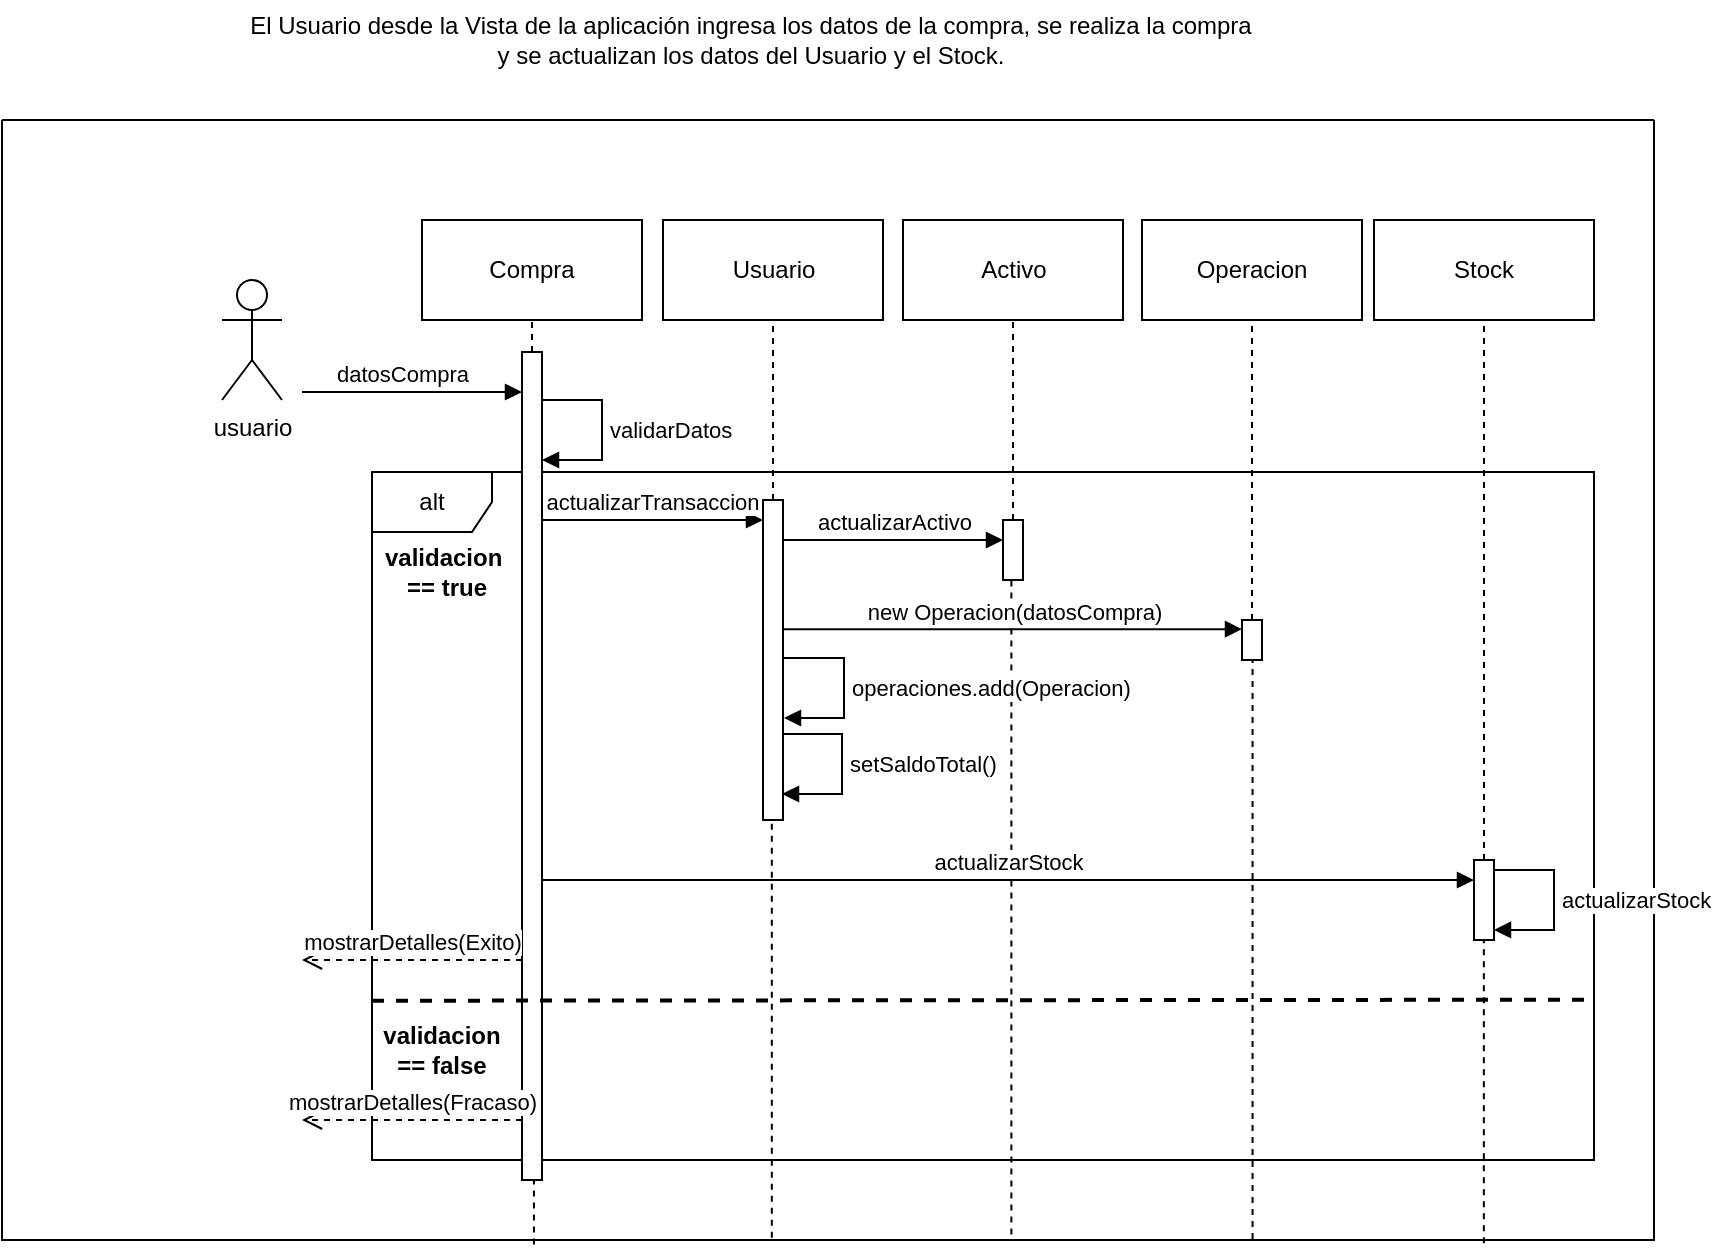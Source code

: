 <mxfile version="24.7.14">
  <diagram name="Página-1" id="iXR54DhRc3VHNnKgWPOs">
    <mxGraphModel dx="1426" dy="-380" grid="1" gridSize="10" guides="1" tooltips="1" connect="1" arrows="1" fold="1" page="1" pageScale="1" pageWidth="827" pageHeight="1169" math="0" shadow="0">
      <root>
        <mxCell id="0" />
        <mxCell id="1" parent="0" />
        <mxCell id="Cv3MLdO457S3XhwVmylq-1" value="alt" style="shape=umlFrame;whiteSpace=wrap;html=1;pointerEvents=0;" parent="1" vertex="1">
          <mxGeometry x="185" y="1405" width="611" height="344" as="geometry" />
        </mxCell>
        <mxCell id="Cv3MLdO457S3XhwVmylq-2" value="datosCompra" style="html=1;verticalAlign=bottom;endArrow=block;curved=0;rounded=0;" parent="1" target="Cv3MLdO457S3XhwVmylq-15" edge="1">
          <mxGeometry x="-0.011" width="80" relative="1" as="geometry">
            <mxPoint x="160" y="1365" as="sourcePoint" />
            <mxPoint x="220" y="1365" as="targetPoint" />
            <Array as="points">
              <mxPoint x="150" y="1365" />
            </Array>
            <mxPoint as="offset" />
          </mxGeometry>
        </mxCell>
        <mxCell id="Cv3MLdO457S3XhwVmylq-3" value="" style="endArrow=none;dashed=1;html=1;rounded=0;entryX=0.5;entryY=1;entryDx=0;entryDy=0;" parent="1" source="Cv3MLdO457S3XhwVmylq-15" target="Cv3MLdO457S3XhwVmylq-27" edge="1">
          <mxGeometry width="50" height="50" relative="1" as="geometry">
            <mxPoint x="264.52" y="1345" as="sourcePoint" />
            <mxPoint x="265" y="1329" as="targetPoint" />
          </mxGeometry>
        </mxCell>
        <mxCell id="Cv3MLdO457S3XhwVmylq-4" value="" style="endArrow=none;dashed=1;html=1;rounded=0;entryX=0.5;entryY=1;entryDx=0;entryDy=0;" parent="1" source="Cv3MLdO457S3XhwVmylq-30" target="Cv3MLdO457S3XhwVmylq-28" edge="1">
          <mxGeometry width="50" height="50" relative="1" as="geometry">
            <mxPoint x="384.62" y="1355" as="sourcePoint" />
            <mxPoint x="384.62" y="1305" as="targetPoint" />
          </mxGeometry>
        </mxCell>
        <mxCell id="Cv3MLdO457S3XhwVmylq-5" value="" style="endArrow=none;dashed=1;html=1;rounded=0;entryX=0.5;entryY=1;entryDx=0;entryDy=0;" parent="1" source="Cv3MLdO457S3XhwVmylq-10" target="Cv3MLdO457S3XhwVmylq-29" edge="1">
          <mxGeometry width="50" height="50" relative="1" as="geometry">
            <mxPoint x="509.73" y="1435" as="sourcePoint" />
            <mxPoint x="509.73" y="1295" as="targetPoint" />
          </mxGeometry>
        </mxCell>
        <mxCell id="Cv3MLdO457S3XhwVmylq-6" value="" style="endArrow=none;dashed=1;html=1;rounded=0;exitX=0.466;exitY=0.998;exitDx=0;exitDy=0;exitPerimeter=0;" parent="1" source="Cv3MLdO457S3XhwVmylq-7" target="Cv3MLdO457S3XhwVmylq-30" edge="1">
          <mxGeometry width="50" height="50" relative="1" as="geometry">
            <mxPoint x="386" y="1789" as="sourcePoint" />
            <mxPoint x="384.62" y="1565" as="targetPoint" />
          </mxGeometry>
        </mxCell>
        <mxCell id="Cv3MLdO457S3XhwVmylq-7" value="" style="swimlane;startSize=0;container=0;" parent="1" vertex="1">
          <mxGeometry y="1229" width="826" height="560" as="geometry" />
        </mxCell>
        <mxCell id="Cv3MLdO457S3XhwVmylq-9" value="actualizarActivo" style="html=1;verticalAlign=bottom;endArrow=block;curved=0;rounded=0;" parent="Cv3MLdO457S3XhwVmylq-7" edge="1">
          <mxGeometry width="80" relative="1" as="geometry">
            <mxPoint x="390.5" y="210.0" as="sourcePoint" />
            <mxPoint x="500.5" y="210.0" as="targetPoint" />
          </mxGeometry>
        </mxCell>
        <mxCell id="Cv3MLdO457S3XhwVmylq-10" value="" style="html=1;points=[[0,0,0,0,5],[0,1,0,0,-5],[1,0,0,0,5],[1,1,0,0,-5]];perimeter=orthogonalPerimeter;outlineConnect=0;targetShapes=umlLifeline;portConstraint=eastwest;newEdgeStyle={&quot;curved&quot;:0,&quot;rounded&quot;:0};" parent="Cv3MLdO457S3XhwVmylq-7" vertex="1">
          <mxGeometry x="500.5" y="200" width="10" height="30" as="geometry" />
        </mxCell>
        <mxCell id="Cv3MLdO457S3XhwVmylq-11" value="" style="endArrow=none;dashed=1;html=1;rounded=0;exitX=0.611;exitY=0.995;exitDx=0;exitDy=0;exitPerimeter=0;" parent="Cv3MLdO457S3XhwVmylq-7" source="Cv3MLdO457S3XhwVmylq-7" target="Cv3MLdO457S3XhwVmylq-10" edge="1">
          <mxGeometry width="50" height="50" relative="1" as="geometry">
            <mxPoint x="505.12" y="566" as="sourcePoint" />
            <mxPoint x="505.12" y="346" as="targetPoint" />
          </mxGeometry>
        </mxCell>
        <mxCell id="Cv3MLdO457S3XhwVmylq-12" value="actualizarTransaccion" style="html=1;verticalAlign=bottom;endArrow=block;curved=0;rounded=0;" parent="Cv3MLdO457S3XhwVmylq-7" edge="1">
          <mxGeometry width="80" relative="1" as="geometry">
            <mxPoint x="269.5" y="200" as="sourcePoint" />
            <mxPoint x="380.5" y="200" as="targetPoint" />
          </mxGeometry>
        </mxCell>
        <mxCell id="Cv3MLdO457S3XhwVmylq-13" value="validarDatos" style="html=1;align=left;spacingLeft=2;endArrow=block;rounded=0;edgeStyle=orthogonalEdgeStyle;curved=0;rounded=0;" parent="Cv3MLdO457S3XhwVmylq-7" target="Cv3MLdO457S3XhwVmylq-15" edge="1">
          <mxGeometry relative="1" as="geometry">
            <mxPoint x="270" y="140" as="sourcePoint" />
            <Array as="points">
              <mxPoint x="300" y="140" />
              <mxPoint x="300" y="170" />
            </Array>
            <mxPoint x="275" y="170" as="targetPoint" />
          </mxGeometry>
        </mxCell>
        <mxCell id="Cv3MLdO457S3XhwVmylq-14" value="&lt;b&gt;validacion == false&lt;/b&gt;" style="text;html=1;align=center;verticalAlign=middle;whiteSpace=wrap;rounded=0;" parent="Cv3MLdO457S3XhwVmylq-7" vertex="1">
          <mxGeometry x="185" y="450" width="70" height="30" as="geometry" />
        </mxCell>
        <mxCell id="Cv3MLdO457S3XhwVmylq-15" value="" style="html=1;points=[[0,0,0,0,5],[0,1,0,0,-5],[1,0,0,0,5],[1,1,0,0,-5]];perimeter=orthogonalPerimeter;outlineConnect=0;targetShapes=umlLifeline;portConstraint=eastwest;newEdgeStyle={&quot;curved&quot;:0,&quot;rounded&quot;:0};" parent="Cv3MLdO457S3XhwVmylq-7" vertex="1">
          <mxGeometry x="260" y="116" width="10" height="414" as="geometry" />
        </mxCell>
        <mxCell id="Cv3MLdO457S3XhwVmylq-16" value="" style="endArrow=none;dashed=1;html=1;rounded=0;exitX=0.322;exitY=1.004;exitDx=0;exitDy=0;exitPerimeter=0;" parent="Cv3MLdO457S3XhwVmylq-7" source="Cv3MLdO457S3XhwVmylq-7" target="Cv3MLdO457S3XhwVmylq-15" edge="1">
          <mxGeometry width="50" height="50" relative="1" as="geometry">
            <mxPoint x="263.62" y="703" as="sourcePoint" />
            <mxPoint x="263.62" y="483" as="targetPoint" />
          </mxGeometry>
        </mxCell>
        <mxCell id="Cv3MLdO457S3XhwVmylq-17" value="" style="endArrow=none;dashed=1;html=1;strokeWidth=2;rounded=0;exitX=-0.001;exitY=0.666;exitDx=0;exitDy=0;exitPerimeter=0;entryX=1;entryY=0.767;entryDx=0;entryDy=0;entryPerimeter=0;" parent="Cv3MLdO457S3XhwVmylq-7" target="Cv3MLdO457S3XhwVmylq-1" edge="1">
          <mxGeometry width="50" height="50" relative="1" as="geometry">
            <mxPoint x="184.995" y="440.36" as="sourcePoint" />
            <mxPoint x="699.99" y="440" as="targetPoint" />
          </mxGeometry>
        </mxCell>
        <mxCell id="Cv3MLdO457S3XhwVmylq-18" value="Operacion" style="html=1;whiteSpace=wrap;" parent="Cv3MLdO457S3XhwVmylq-7" vertex="1">
          <mxGeometry x="570" y="50" width="110" height="50" as="geometry" />
        </mxCell>
        <mxCell id="Cv3MLdO457S3XhwVmylq-20" value="actualizarStock" style="html=1;verticalAlign=bottom;endArrow=block;curved=0;rounded=0;" parent="Cv3MLdO457S3XhwVmylq-7" target="_f2GjBEuq_733GmIHMsE-24" edge="1">
          <mxGeometry width="80" relative="1" as="geometry">
            <mxPoint x="270" y="380.0" as="sourcePoint" />
            <mxPoint x="620.0" y="380.0" as="targetPoint" />
          </mxGeometry>
        </mxCell>
        <mxCell id="Cv3MLdO457S3XhwVmylq-21" value="" style="endArrow=none;dashed=1;html=1;rounded=0;" parent="Cv3MLdO457S3XhwVmylq-7" source="Cv3MLdO457S3XhwVmylq-19" target="Cv3MLdO457S3XhwVmylq-18" edge="1">
          <mxGeometry width="50" height="50" relative="1" as="geometry">
            <mxPoint x="624.64" y="350" as="sourcePoint" />
            <mxPoint x="624.64" y="170" as="targetPoint" />
          </mxGeometry>
        </mxCell>
        <mxCell id="Cv3MLdO457S3XhwVmylq-22" value="" style="endArrow=none;dashed=1;html=1;rounded=0;exitX=0.757;exitY=0.999;exitDx=0;exitDy=0;exitPerimeter=0;" parent="Cv3MLdO457S3XhwVmylq-7" source="Cv3MLdO457S3XhwVmylq-7" target="Cv3MLdO457S3XhwVmylq-19" edge="1">
          <mxGeometry width="50" height="50" relative="1" as="geometry">
            <mxPoint x="624.64" y="630" as="sourcePoint" />
            <mxPoint x="625" y="380" as="targetPoint" />
          </mxGeometry>
        </mxCell>
        <mxCell id="Cv3MLdO457S3XhwVmylq-23" value="mostrarDetalles(Exito)" style="html=1;verticalAlign=bottom;endArrow=open;dashed=1;endSize=8;curved=0;rounded=0;" parent="Cv3MLdO457S3XhwVmylq-7" edge="1">
          <mxGeometry relative="1" as="geometry">
            <mxPoint x="260" y="420" as="sourcePoint" />
            <mxPoint x="150" y="420" as="targetPoint" />
          </mxGeometry>
        </mxCell>
        <mxCell id="Cv3MLdO457S3XhwVmylq-24" value="mostrarDetalles(Fracaso)" style="html=1;verticalAlign=bottom;endArrow=open;dashed=1;endSize=8;curved=0;rounded=0;" parent="Cv3MLdO457S3XhwVmylq-7" edge="1">
          <mxGeometry relative="1" as="geometry">
            <mxPoint x="260" y="500" as="sourcePoint" />
            <mxPoint x="150" y="500" as="targetPoint" />
          </mxGeometry>
        </mxCell>
        <mxCell id="Cv3MLdO457S3XhwVmylq-19" value="" style="html=1;points=[[0,0,0,0,5],[0,1,0,0,-5],[1,0,0,0,5],[1,1,0,0,-5]];perimeter=orthogonalPerimeter;outlineConnect=0;targetShapes=umlLifeline;portConstraint=eastwest;newEdgeStyle={&quot;curved&quot;:0,&quot;rounded&quot;:0};" parent="Cv3MLdO457S3XhwVmylq-7" vertex="1">
          <mxGeometry x="620" y="250" width="10" height="20" as="geometry" />
        </mxCell>
        <mxCell id="_f2GjBEuq_733GmIHMsE-3" value="new Operacion(datosCompra)" style="html=1;verticalAlign=bottom;endArrow=block;curved=0;rounded=0;" parent="Cv3MLdO457S3XhwVmylq-7" target="Cv3MLdO457S3XhwVmylq-19" edge="1">
          <mxGeometry width="80" relative="1" as="geometry">
            <mxPoint x="390.5" y="254.58" as="sourcePoint" />
            <mxPoint x="500.5" y="254.58" as="targetPoint" />
          </mxGeometry>
        </mxCell>
        <mxCell id="_f2GjBEuq_733GmIHMsE-23" value="Stock" style="html=1;whiteSpace=wrap;" parent="Cv3MLdO457S3XhwVmylq-7" vertex="1">
          <mxGeometry x="686" y="50" width="110" height="50" as="geometry" />
        </mxCell>
        <mxCell id="_f2GjBEuq_733GmIHMsE-24" value="" style="html=1;points=[[0,0,0,0,5],[0,1,0,0,-5],[1,0,0,0,5],[1,1,0,0,-5]];perimeter=orthogonalPerimeter;outlineConnect=0;targetShapes=umlLifeline;portConstraint=eastwest;newEdgeStyle={&quot;curved&quot;:0,&quot;rounded&quot;:0};" parent="Cv3MLdO457S3XhwVmylq-7" vertex="1">
          <mxGeometry x="736" y="370" width="10" height="40" as="geometry" />
        </mxCell>
        <mxCell id="_f2GjBEuq_733GmIHMsE-25" value="" style="endArrow=none;dashed=1;html=1;rounded=0;" parent="Cv3MLdO457S3XhwVmylq-7" source="_f2GjBEuq_733GmIHMsE-24" target="_f2GjBEuq_733GmIHMsE-23" edge="1">
          <mxGeometry width="50" height="50" relative="1" as="geometry">
            <mxPoint x="686" y="290" as="sourcePoint" />
            <mxPoint x="686" y="140" as="targetPoint" />
          </mxGeometry>
        </mxCell>
        <mxCell id="_f2GjBEuq_733GmIHMsE-26" value="" style="endArrow=none;dashed=1;html=1;rounded=0;exitX=0.897;exitY=1.003;exitDx=0;exitDy=0;exitPerimeter=0;" parent="Cv3MLdO457S3XhwVmylq-7" source="Cv3MLdO457S3XhwVmylq-7" target="_f2GjBEuq_733GmIHMsE-24" edge="1">
          <mxGeometry width="50" height="50" relative="1" as="geometry">
            <mxPoint x="736" y="540" as="sourcePoint" />
            <mxPoint x="736" y="270" as="targetPoint" />
          </mxGeometry>
        </mxCell>
        <mxCell id="_f2GjBEuq_733GmIHMsE-27" value="actualizarStock" style="html=1;align=left;spacingLeft=2;endArrow=block;rounded=0;edgeStyle=orthogonalEdgeStyle;curved=0;rounded=0;" parent="Cv3MLdO457S3XhwVmylq-7" edge="1">
          <mxGeometry relative="1" as="geometry">
            <mxPoint x="746" y="374.99" as="sourcePoint" />
            <Array as="points">
              <mxPoint x="776" y="374.99" />
              <mxPoint x="776" y="404.99" />
            </Array>
            <mxPoint x="746" y="404.99" as="targetPoint" />
          </mxGeometry>
        </mxCell>
        <mxCell id="Cv3MLdO457S3XhwVmylq-25" value="&lt;b&gt;validacion&amp;nbsp; == true&lt;/b&gt;" style="text;html=1;align=center;verticalAlign=middle;whiteSpace=wrap;rounded=0;" parent="1" vertex="1">
          <mxGeometry x="185" y="1440" width="75" height="30" as="geometry" />
        </mxCell>
        <mxCell id="Cv3MLdO457S3XhwVmylq-26" value="usuario" style="shape=umlActor;verticalLabelPosition=bottom;verticalAlign=top;html=1;" parent="1" vertex="1">
          <mxGeometry x="110" y="1309" width="30" height="60" as="geometry" />
        </mxCell>
        <mxCell id="Cv3MLdO457S3XhwVmylq-27" value="Compra" style="html=1;whiteSpace=wrap;" parent="1" vertex="1">
          <mxGeometry x="210" y="1279" width="110" height="50" as="geometry" />
        </mxCell>
        <mxCell id="Cv3MLdO457S3XhwVmylq-28" value="Usuario" style="html=1;whiteSpace=wrap;" parent="1" vertex="1">
          <mxGeometry x="330.5" y="1279" width="110" height="50" as="geometry" />
        </mxCell>
        <mxCell id="Cv3MLdO457S3XhwVmylq-29" value="Activo" style="html=1;whiteSpace=wrap;" parent="1" vertex="1">
          <mxGeometry x="450.5" y="1279" width="110" height="50" as="geometry" />
        </mxCell>
        <mxCell id="Cv3MLdO457S3XhwVmylq-30" value="" style="html=1;points=[[0,0,0,0,5],[0,1,0,0,-5],[1,0,0,0,5],[1,1,0,0,-5]];perimeter=orthogonalPerimeter;outlineConnect=0;targetShapes=umlLifeline;portConstraint=eastwest;newEdgeStyle={&quot;curved&quot;:0,&quot;rounded&quot;:0};" parent="1" vertex="1">
          <mxGeometry x="380.5" y="1419" width="10" height="160" as="geometry" />
        </mxCell>
        <mxCell id="Cv3MLdO457S3XhwVmylq-32" value="El Usuario desde la Vista de la aplicación ingresa los datos de la compra, se realiza la compra&lt;div&gt;y se actuali&lt;span style=&quot;background-color: initial;&quot;&gt;zan los datos del Usuario y el Stock.&lt;/span&gt;&lt;/div&gt;" style="text;html=1;align=center;verticalAlign=middle;resizable=0;points=[];autosize=1;strokeColor=none;fillColor=none;" parent="1" vertex="1">
          <mxGeometry x="114" y="1169" width="520" height="40" as="geometry" />
        </mxCell>
        <mxCell id="_f2GjBEuq_733GmIHMsE-1" value="operaciones.add(Operacion)" style="html=1;align=left;spacingLeft=2;endArrow=block;rounded=0;edgeStyle=orthogonalEdgeStyle;curved=0;rounded=0;" parent="1" edge="1">
          <mxGeometry relative="1" as="geometry">
            <mxPoint x="391" y="1498" as="sourcePoint" />
            <Array as="points">
              <mxPoint x="421" y="1498" />
              <mxPoint x="421" y="1528" />
            </Array>
            <mxPoint x="391" y="1528" as="targetPoint" />
            <mxPoint as="offset" />
          </mxGeometry>
        </mxCell>
        <mxCell id="_f2GjBEuq_733GmIHMsE-4" value="setSaldoTotal()" style="html=1;align=left;spacingLeft=2;endArrow=block;rounded=0;edgeStyle=orthogonalEdgeStyle;curved=0;rounded=0;" parent="1" edge="1">
          <mxGeometry relative="1" as="geometry">
            <mxPoint x="390" y="1536" as="sourcePoint" />
            <Array as="points">
              <mxPoint x="420" y="1536" />
              <mxPoint x="420" y="1566" />
            </Array>
            <mxPoint x="390" y="1566" as="targetPoint" />
          </mxGeometry>
        </mxCell>
      </root>
    </mxGraphModel>
  </diagram>
</mxfile>
